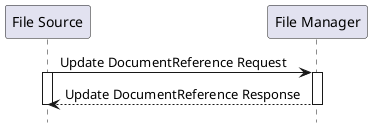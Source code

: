 @startuml
hide footbox
participant "File Source" as Client
participant "File Manager" as Server
"Client" -> "Server" : Update DocumentReference Request
activate "Server"
activate "Client"
"Server" --> "Client" : Update DocumentReference Response
deactivate "Server"
deactivate "Client"

@enduml